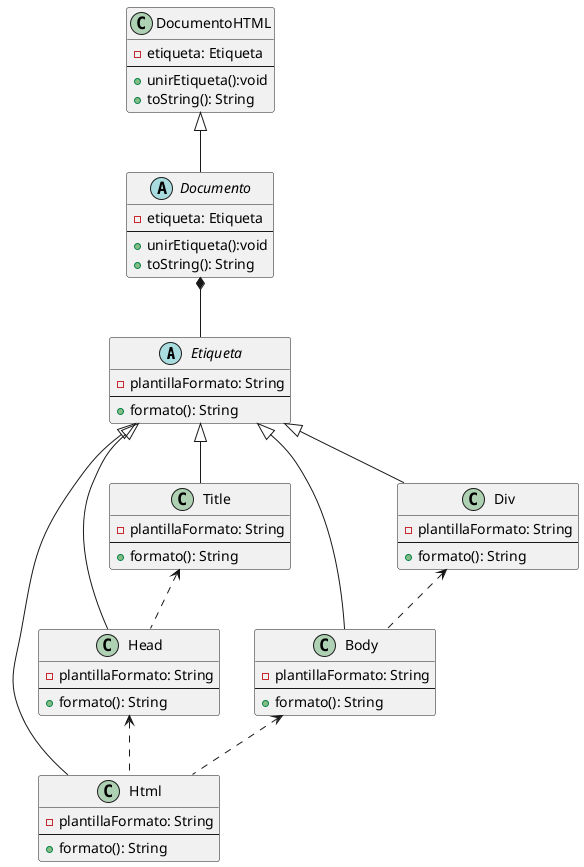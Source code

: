 @startuml
abstract class Etiqueta{
-plantillaFormato: String
--
+formato(): String
}
class Html{
- plantillaFormato: String
--
+formato(): String
}
Etiqueta <|-- Html
Head <.. Html
Body <.. Html

class Head{
- plantillaFormato: String
--
+formato(): String
}
Title <.. Head
Etiqueta <|-- Head

class Title{
-plantillaFormato: String
--
+formato(): String
}
Etiqueta <|-- Title
class Body{
-plantillaFormato: String
--
+formato(): String
}
Etiqueta <|-- Body
Div <.. Body
class Div{
-plantillaFormato: String
--
+formato(): String
}
Etiqueta <|-- Div

Documento *-- Etiqueta

abstract class  Documento{
-etiqueta: Etiqueta
--
+unirEtiqueta():void
+toString(): String
}
class DocumentoHTML{
-etiqueta: Etiqueta
--
+unirEtiqueta():void
+toString(): String
}

DocumentoHTML <|-- Documento
@enduml